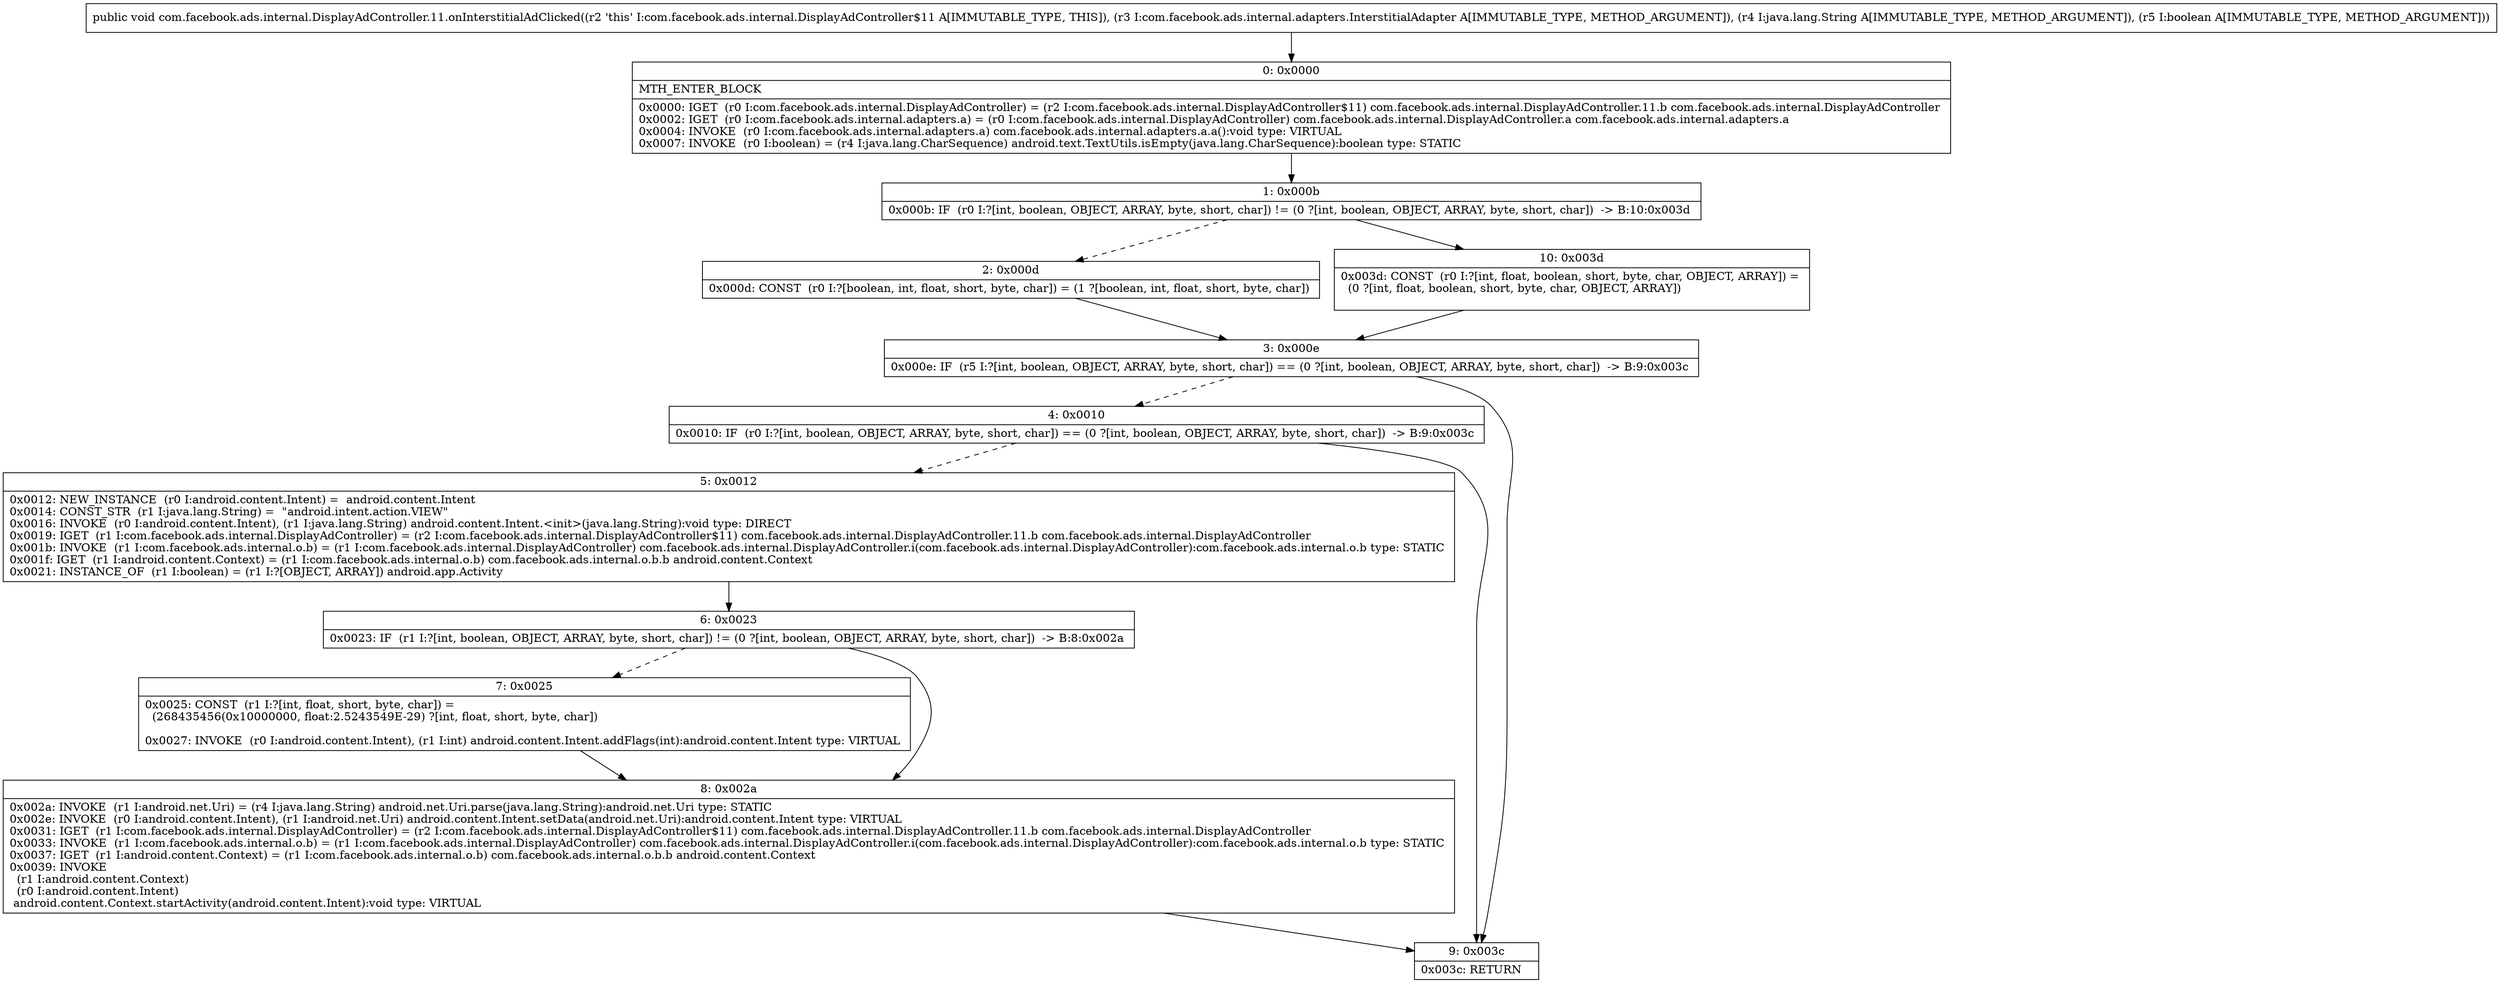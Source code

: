 digraph "CFG forcom.facebook.ads.internal.DisplayAdController.11.onInterstitialAdClicked(Lcom\/facebook\/ads\/internal\/adapters\/InterstitialAdapter;Ljava\/lang\/String;Z)V" {
Node_0 [shape=record,label="{0\:\ 0x0000|MTH_ENTER_BLOCK\l|0x0000: IGET  (r0 I:com.facebook.ads.internal.DisplayAdController) = (r2 I:com.facebook.ads.internal.DisplayAdController$11) com.facebook.ads.internal.DisplayAdController.11.b com.facebook.ads.internal.DisplayAdController \l0x0002: IGET  (r0 I:com.facebook.ads.internal.adapters.a) = (r0 I:com.facebook.ads.internal.DisplayAdController) com.facebook.ads.internal.DisplayAdController.a com.facebook.ads.internal.adapters.a \l0x0004: INVOKE  (r0 I:com.facebook.ads.internal.adapters.a) com.facebook.ads.internal.adapters.a.a():void type: VIRTUAL \l0x0007: INVOKE  (r0 I:boolean) = (r4 I:java.lang.CharSequence) android.text.TextUtils.isEmpty(java.lang.CharSequence):boolean type: STATIC \l}"];
Node_1 [shape=record,label="{1\:\ 0x000b|0x000b: IF  (r0 I:?[int, boolean, OBJECT, ARRAY, byte, short, char]) != (0 ?[int, boolean, OBJECT, ARRAY, byte, short, char])  \-\> B:10:0x003d \l}"];
Node_2 [shape=record,label="{2\:\ 0x000d|0x000d: CONST  (r0 I:?[boolean, int, float, short, byte, char]) = (1 ?[boolean, int, float, short, byte, char]) \l}"];
Node_3 [shape=record,label="{3\:\ 0x000e|0x000e: IF  (r5 I:?[int, boolean, OBJECT, ARRAY, byte, short, char]) == (0 ?[int, boolean, OBJECT, ARRAY, byte, short, char])  \-\> B:9:0x003c \l}"];
Node_4 [shape=record,label="{4\:\ 0x0010|0x0010: IF  (r0 I:?[int, boolean, OBJECT, ARRAY, byte, short, char]) == (0 ?[int, boolean, OBJECT, ARRAY, byte, short, char])  \-\> B:9:0x003c \l}"];
Node_5 [shape=record,label="{5\:\ 0x0012|0x0012: NEW_INSTANCE  (r0 I:android.content.Intent) =  android.content.Intent \l0x0014: CONST_STR  (r1 I:java.lang.String) =  \"android.intent.action.VIEW\" \l0x0016: INVOKE  (r0 I:android.content.Intent), (r1 I:java.lang.String) android.content.Intent.\<init\>(java.lang.String):void type: DIRECT \l0x0019: IGET  (r1 I:com.facebook.ads.internal.DisplayAdController) = (r2 I:com.facebook.ads.internal.DisplayAdController$11) com.facebook.ads.internal.DisplayAdController.11.b com.facebook.ads.internal.DisplayAdController \l0x001b: INVOKE  (r1 I:com.facebook.ads.internal.o.b) = (r1 I:com.facebook.ads.internal.DisplayAdController) com.facebook.ads.internal.DisplayAdController.i(com.facebook.ads.internal.DisplayAdController):com.facebook.ads.internal.o.b type: STATIC \l0x001f: IGET  (r1 I:android.content.Context) = (r1 I:com.facebook.ads.internal.o.b) com.facebook.ads.internal.o.b.b android.content.Context \l0x0021: INSTANCE_OF  (r1 I:boolean) = (r1 I:?[OBJECT, ARRAY]) android.app.Activity \l}"];
Node_6 [shape=record,label="{6\:\ 0x0023|0x0023: IF  (r1 I:?[int, boolean, OBJECT, ARRAY, byte, short, char]) != (0 ?[int, boolean, OBJECT, ARRAY, byte, short, char])  \-\> B:8:0x002a \l}"];
Node_7 [shape=record,label="{7\:\ 0x0025|0x0025: CONST  (r1 I:?[int, float, short, byte, char]) = \l  (268435456(0x10000000, float:2.5243549E\-29) ?[int, float, short, byte, char])\l \l0x0027: INVOKE  (r0 I:android.content.Intent), (r1 I:int) android.content.Intent.addFlags(int):android.content.Intent type: VIRTUAL \l}"];
Node_8 [shape=record,label="{8\:\ 0x002a|0x002a: INVOKE  (r1 I:android.net.Uri) = (r4 I:java.lang.String) android.net.Uri.parse(java.lang.String):android.net.Uri type: STATIC \l0x002e: INVOKE  (r0 I:android.content.Intent), (r1 I:android.net.Uri) android.content.Intent.setData(android.net.Uri):android.content.Intent type: VIRTUAL \l0x0031: IGET  (r1 I:com.facebook.ads.internal.DisplayAdController) = (r2 I:com.facebook.ads.internal.DisplayAdController$11) com.facebook.ads.internal.DisplayAdController.11.b com.facebook.ads.internal.DisplayAdController \l0x0033: INVOKE  (r1 I:com.facebook.ads.internal.o.b) = (r1 I:com.facebook.ads.internal.DisplayAdController) com.facebook.ads.internal.DisplayAdController.i(com.facebook.ads.internal.DisplayAdController):com.facebook.ads.internal.o.b type: STATIC \l0x0037: IGET  (r1 I:android.content.Context) = (r1 I:com.facebook.ads.internal.o.b) com.facebook.ads.internal.o.b.b android.content.Context \l0x0039: INVOKE  \l  (r1 I:android.content.Context)\l  (r0 I:android.content.Intent)\l android.content.Context.startActivity(android.content.Intent):void type: VIRTUAL \l}"];
Node_9 [shape=record,label="{9\:\ 0x003c|0x003c: RETURN   \l}"];
Node_10 [shape=record,label="{10\:\ 0x003d|0x003d: CONST  (r0 I:?[int, float, boolean, short, byte, char, OBJECT, ARRAY]) = \l  (0 ?[int, float, boolean, short, byte, char, OBJECT, ARRAY])\l \l}"];
MethodNode[shape=record,label="{public void com.facebook.ads.internal.DisplayAdController.11.onInterstitialAdClicked((r2 'this' I:com.facebook.ads.internal.DisplayAdController$11 A[IMMUTABLE_TYPE, THIS]), (r3 I:com.facebook.ads.internal.adapters.InterstitialAdapter A[IMMUTABLE_TYPE, METHOD_ARGUMENT]), (r4 I:java.lang.String A[IMMUTABLE_TYPE, METHOD_ARGUMENT]), (r5 I:boolean A[IMMUTABLE_TYPE, METHOD_ARGUMENT])) }"];
MethodNode -> Node_0;
Node_0 -> Node_1;
Node_1 -> Node_2[style=dashed];
Node_1 -> Node_10;
Node_2 -> Node_3;
Node_3 -> Node_4[style=dashed];
Node_3 -> Node_9;
Node_4 -> Node_5[style=dashed];
Node_4 -> Node_9;
Node_5 -> Node_6;
Node_6 -> Node_7[style=dashed];
Node_6 -> Node_8;
Node_7 -> Node_8;
Node_8 -> Node_9;
Node_10 -> Node_3;
}

